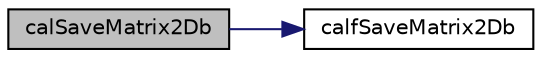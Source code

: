 digraph "calSaveMatrix2Db"
{
  edge [fontname="Helvetica",fontsize="10",labelfontname="Helvetica",labelfontsize="10"];
  node [fontname="Helvetica",fontsize="10",shape=record];
  rankdir="LR";
  Node1 [label="calSaveMatrix2Db",height=0.2,width=0.4,color="black", fillcolor="grey75", style="filled" fontcolor="black"];
  Node1 -> Node2 [color="midnightblue",fontsize="10",style="solid",fontname="Helvetica"];
  Node2 [label="calfSaveMatrix2Db",height=0.2,width=0.4,color="black", fillcolor="white", style="filled",URL="$cal2_d_buffer_i_o_8c.html#aaa442fef3840eddad697d6615c2f4dba",tooltip="Saves a byte matrix to file. "];
}

